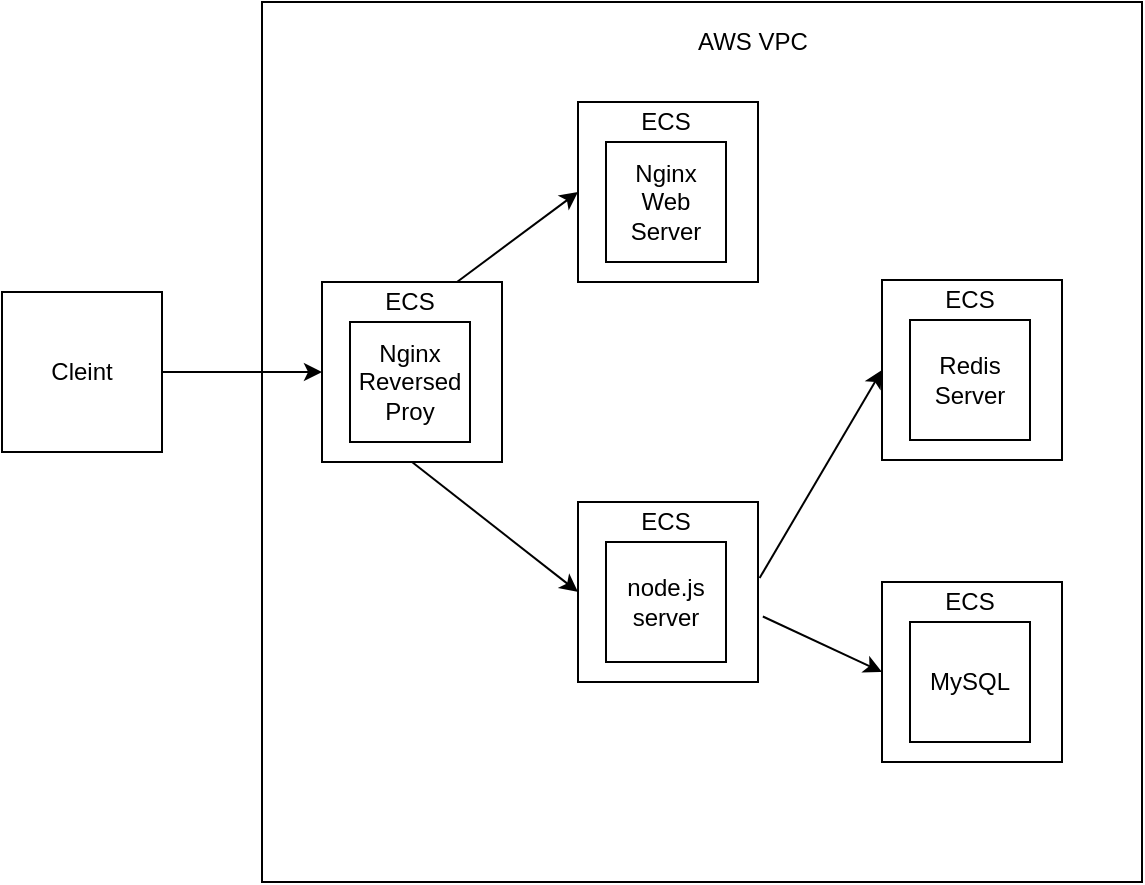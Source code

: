 <mxfile version="13.7.6"><diagram id="ea_aqVY3SzF4mHeRIPNq" name="Page-1"><mxGraphModel dx="1038" dy="499" grid="0" gridSize="10" guides="1" tooltips="1" connect="1" arrows="1" fold="1" page="1" pageScale="1" pageWidth="850" pageHeight="1100" math="0" shadow="0"><root><mxCell id="0"/><mxCell id="1" parent="0"/><mxCell id="cE0KWo6Hkdg8ZjoJLAYL-2" value="Cleint" style="whiteSpace=wrap;html=1;aspect=fixed;" vertex="1" parent="1"><mxGeometry x="80" y="225" width="80" height="80" as="geometry"/></mxCell><mxCell id="cE0KWo6Hkdg8ZjoJLAYL-3" value="" style="whiteSpace=wrap;html=1;aspect=fixed;" vertex="1" parent="1"><mxGeometry x="210" y="80" width="440" height="440" as="geometry"/></mxCell><mxCell id="cE0KWo6Hkdg8ZjoJLAYL-5" value="AWS VPC" style="text;html=1;strokeColor=none;fillColor=none;align=center;verticalAlign=middle;whiteSpace=wrap;rounded=0;" vertex="1" parent="1"><mxGeometry x="422.5" y="90" width="65" height="20" as="geometry"/></mxCell><mxCell id="cE0KWo6Hkdg8ZjoJLAYL-6" value="" style="whiteSpace=wrap;html=1;aspect=fixed;" vertex="1" parent="1"><mxGeometry x="240" y="220" width="90" height="90" as="geometry"/></mxCell><mxCell id="cE0KWo6Hkdg8ZjoJLAYL-7" value="ECS" style="text;html=1;strokeColor=none;fillColor=none;align=center;verticalAlign=middle;whiteSpace=wrap;rounded=0;" vertex="1" parent="1"><mxGeometry x="264" y="220" width="40" height="20" as="geometry"/></mxCell><mxCell id="cE0KWo6Hkdg8ZjoJLAYL-11" value="" style="whiteSpace=wrap;html=1;aspect=fixed;" vertex="1" parent="1"><mxGeometry x="254" y="240" width="60" height="60" as="geometry"/></mxCell><mxCell id="cE0KWo6Hkdg8ZjoJLAYL-10" value="Nginx&lt;br&gt;Reversed&lt;br&gt;Proy" style="text;html=1;strokeColor=none;fillColor=none;align=center;verticalAlign=middle;whiteSpace=wrap;rounded=0;" vertex="1" parent="1"><mxGeometry x="264" y="260" width="40" height="20" as="geometry"/></mxCell><mxCell id="cE0KWo6Hkdg8ZjoJLAYL-13" value="" style="whiteSpace=wrap;html=1;aspect=fixed;" vertex="1" parent="1"><mxGeometry x="368" y="130" width="90" height="90" as="geometry"/></mxCell><mxCell id="cE0KWo6Hkdg8ZjoJLAYL-14" value="ECS" style="text;html=1;strokeColor=none;fillColor=none;align=center;verticalAlign=middle;whiteSpace=wrap;rounded=0;" vertex="1" parent="1"><mxGeometry x="392" y="130" width="40" height="20" as="geometry"/></mxCell><mxCell id="cE0KWo6Hkdg8ZjoJLAYL-15" value="" style="whiteSpace=wrap;html=1;aspect=fixed;" vertex="1" parent="1"><mxGeometry x="382" y="150" width="60" height="60" as="geometry"/></mxCell><mxCell id="cE0KWo6Hkdg8ZjoJLAYL-16" value="Nginx&lt;br&gt;Web Server" style="text;html=1;strokeColor=none;fillColor=none;align=center;verticalAlign=middle;whiteSpace=wrap;rounded=0;" vertex="1" parent="1"><mxGeometry x="392" y="170" width="40" height="20" as="geometry"/></mxCell><mxCell id="cE0KWo6Hkdg8ZjoJLAYL-21" value="" style="whiteSpace=wrap;html=1;aspect=fixed;" vertex="1" parent="1"><mxGeometry x="368" y="330" width="90" height="90" as="geometry"/></mxCell><mxCell id="cE0KWo6Hkdg8ZjoJLAYL-22" value="ECS" style="text;html=1;strokeColor=none;fillColor=none;align=center;verticalAlign=middle;whiteSpace=wrap;rounded=0;" vertex="1" parent="1"><mxGeometry x="392" y="330" width="40" height="20" as="geometry"/></mxCell><mxCell id="cE0KWo6Hkdg8ZjoJLAYL-23" value="" style="whiteSpace=wrap;html=1;aspect=fixed;" vertex="1" parent="1"><mxGeometry x="382" y="350" width="60" height="60" as="geometry"/></mxCell><mxCell id="cE0KWo6Hkdg8ZjoJLAYL-24" value="node.js&lt;br&gt;server" style="text;html=1;strokeColor=none;fillColor=none;align=center;verticalAlign=middle;whiteSpace=wrap;rounded=0;" vertex="1" parent="1"><mxGeometry x="392" y="370" width="40" height="20" as="geometry"/></mxCell><mxCell id="cE0KWo6Hkdg8ZjoJLAYL-25" value="" style="whiteSpace=wrap;html=1;aspect=fixed;" vertex="1" parent="1"><mxGeometry x="520" y="219" width="90" height="90" as="geometry"/></mxCell><mxCell id="cE0KWo6Hkdg8ZjoJLAYL-26" value="ECS" style="text;html=1;strokeColor=none;fillColor=none;align=center;verticalAlign=middle;whiteSpace=wrap;rounded=0;" vertex="1" parent="1"><mxGeometry x="544" y="219" width="40" height="20" as="geometry"/></mxCell><mxCell id="cE0KWo6Hkdg8ZjoJLAYL-27" value="" style="whiteSpace=wrap;html=1;aspect=fixed;" vertex="1" parent="1"><mxGeometry x="534" y="239" width="60" height="60" as="geometry"/></mxCell><mxCell id="cE0KWo6Hkdg8ZjoJLAYL-28" value="Redis&lt;br&gt;Server" style="text;html=1;strokeColor=none;fillColor=none;align=center;verticalAlign=middle;whiteSpace=wrap;rounded=0;" vertex="1" parent="1"><mxGeometry x="544" y="259" width="40" height="20" as="geometry"/></mxCell><mxCell id="cE0KWo6Hkdg8ZjoJLAYL-29" value="" style="whiteSpace=wrap;html=1;aspect=fixed;" vertex="1" parent="1"><mxGeometry x="520" y="370" width="90" height="90" as="geometry"/></mxCell><mxCell id="cE0KWo6Hkdg8ZjoJLAYL-30" value="ECS" style="text;html=1;strokeColor=none;fillColor=none;align=center;verticalAlign=middle;whiteSpace=wrap;rounded=0;" vertex="1" parent="1"><mxGeometry x="544" y="370" width="40" height="20" as="geometry"/></mxCell><mxCell id="cE0KWo6Hkdg8ZjoJLAYL-31" value="" style="whiteSpace=wrap;html=1;aspect=fixed;" vertex="1" parent="1"><mxGeometry x="534" y="390" width="60" height="60" as="geometry"/></mxCell><mxCell id="cE0KWo6Hkdg8ZjoJLAYL-32" value="MySQL" style="text;html=1;strokeColor=none;fillColor=none;align=center;verticalAlign=middle;whiteSpace=wrap;rounded=0;" vertex="1" parent="1"><mxGeometry x="544" y="410" width="40" height="20" as="geometry"/></mxCell><mxCell id="cE0KWo6Hkdg8ZjoJLAYL-34" value="" style="endArrow=classic;html=1;exitX=1;exitY=0.5;exitDx=0;exitDy=0;entryX=0;entryY=0.5;entryDx=0;entryDy=0;" edge="1" parent="1" source="cE0KWo6Hkdg8ZjoJLAYL-2" target="cE0KWo6Hkdg8ZjoJLAYL-6"><mxGeometry width="50" height="50" relative="1" as="geometry"><mxPoint x="240" y="265" as="sourcePoint"/><mxPoint x="170" y="360" as="targetPoint"/></mxGeometry></mxCell><mxCell id="cE0KWo6Hkdg8ZjoJLAYL-35" value="" style="endArrow=classic;html=1;exitX=0.75;exitY=0;exitDx=0;exitDy=0;entryX=0;entryY=0.5;entryDx=0;entryDy=0;" edge="1" parent="1" source="cE0KWo6Hkdg8ZjoJLAYL-6" target="cE0KWo6Hkdg8ZjoJLAYL-13"><mxGeometry width="50" height="50" relative="1" as="geometry"><mxPoint x="342" y="255" as="sourcePoint"/><mxPoint x="392" y="205" as="targetPoint"/></mxGeometry></mxCell><mxCell id="cE0KWo6Hkdg8ZjoJLAYL-37" value="" style="endArrow=classic;html=1;exitX=0.5;exitY=1;exitDx=0;exitDy=0;entryX=0;entryY=0.5;entryDx=0;entryDy=0;" edge="1" parent="1" source="cE0KWo6Hkdg8ZjoJLAYL-6" target="cE0KWo6Hkdg8ZjoJLAYL-21"><mxGeometry width="50" height="50" relative="1" as="geometry"><mxPoint x="80" y="420" as="sourcePoint"/><mxPoint x="130" y="370" as="targetPoint"/></mxGeometry></mxCell><mxCell id="cE0KWo6Hkdg8ZjoJLAYL-39" value="" style="endArrow=classic;html=1;entryX=0;entryY=0.5;entryDx=0;entryDy=0;exitX=1.009;exitY=0.422;exitDx=0;exitDy=0;exitPerimeter=0;" edge="1" parent="1" source="cE0KWo6Hkdg8ZjoJLAYL-21" target="cE0KWo6Hkdg8ZjoJLAYL-25"><mxGeometry width="50" height="50" relative="1" as="geometry"><mxPoint x="90" y="440" as="sourcePoint"/><mxPoint x="140" y="390" as="targetPoint"/></mxGeometry></mxCell><mxCell id="cE0KWo6Hkdg8ZjoJLAYL-40" value="" style="endArrow=classic;html=1;exitX=1.027;exitY=0.636;exitDx=0;exitDy=0;exitPerimeter=0;entryX=0;entryY=0.5;entryDx=0;entryDy=0;" edge="1" parent="1" source="cE0KWo6Hkdg8ZjoJLAYL-21" target="cE0KWo6Hkdg8ZjoJLAYL-29"><mxGeometry width="50" height="50" relative="1" as="geometry"><mxPoint x="660" y="570" as="sourcePoint"/><mxPoint x="710" y="520" as="targetPoint"/></mxGeometry></mxCell></root></mxGraphModel></diagram></mxfile>
